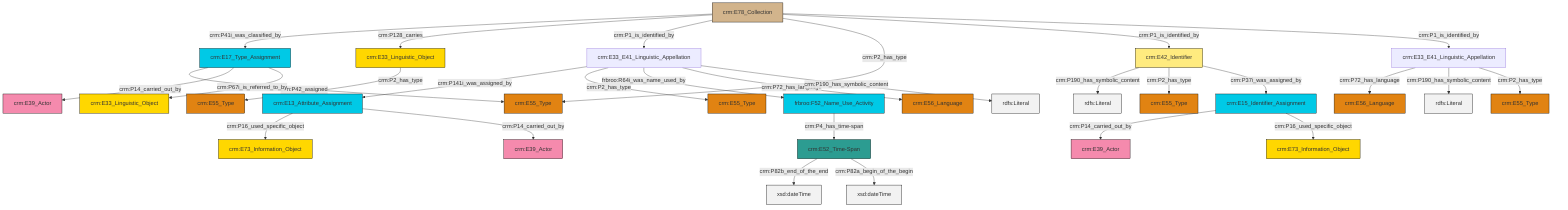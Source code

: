 graph TD
classDef Literal fill:#f2f2f2,stroke:#000000;
classDef CRM_Entity fill:#FFFFFF,stroke:#000000;
classDef Temporal_Entity fill:#00C9E6, stroke:#000000;
classDef Type fill:#E18312, stroke:#000000;
classDef Time-Span fill:#2C9C91, stroke:#000000;
classDef Appellation fill:#FFEB7F, stroke:#000000;
classDef Place fill:#008836, stroke:#000000;
classDef Persistent_Item fill:#B266B2, stroke:#000000;
classDef Conceptual_Object fill:#FFD700, stroke:#000000;
classDef Physical_Thing fill:#D2B48C, stroke:#000000;
classDef Actor fill:#f58aad, stroke:#000000;
classDef PC_Classes fill:#4ce600, stroke:#000000;
classDef Multi fill:#cccccc,stroke:#000000;

0["crm:E33_E41_Linguistic_Appellation"]:::Default -->|crm:P72_has_language| 1["crm:E56_Language"]:::Type
2["crm:E17_Type_Assignment"]:::Temporal_Entity -->|crm:P42_assigned| 3["crm:E55_Type"]:::Type
7["crm:E15_Identifier_Assignment"]:::Temporal_Entity -->|crm:P14_carried_out_by| 8["crm:E39_Actor"]:::Actor
9["crm:E78_Collection"]:::Physical_Thing -->|crm:P41i_was_classified_by| 2["crm:E17_Type_Assignment"]:::Temporal_Entity
10["crm:E52_Time-Span"]:::Time-Span -->|crm:P82b_end_of_the_end| 11[xsd:dateTime]:::Literal
12["crm:E33_E41_Linguistic_Appellation"]:::Default -->|crm:P141i_was_assigned_by| 13["crm:E13_Attribute_Assignment"]:::Temporal_Entity
9["crm:E78_Collection"]:::Physical_Thing -->|crm:P128_carries| 14["crm:E33_Linguistic_Object"]:::Conceptual_Object
12["crm:E33_E41_Linguistic_Appellation"]:::Default -->|crm:P2_has_type| 15["crm:E55_Type"]:::Type
0["crm:E33_E41_Linguistic_Appellation"]:::Default -->|crm:P190_has_symbolic_content| 18[rdfs:Literal]:::Literal
2["crm:E17_Type_Assignment"]:::Temporal_Entity -->|crm:P14_carried_out_by| 23["crm:E39_Actor"]:::Actor
12["crm:E33_E41_Linguistic_Appellation"]:::Default -->|frbroo:R64i_was_name_used_by| 21["frbroo:F52_Name_Use_Activity"]:::Temporal_Entity
13["crm:E13_Attribute_Assignment"]:::Temporal_Entity -->|crm:P16_used_specific_object| 16["crm:E73_Information_Object"]:::Conceptual_Object
14["crm:E33_Linguistic_Object"]:::Conceptual_Object -->|crm:P2_has_type| 25["crm:E55_Type"]:::Type
12["crm:E33_E41_Linguistic_Appellation"]:::Default -->|crm:P72_has_language| 29["crm:E56_Language"]:::Type
2["crm:E17_Type_Assignment"]:::Temporal_Entity -->|crm:P67i_is_referred_to_by| 30["crm:E33_Linguistic_Object"]:::Conceptual_Object
9["crm:E78_Collection"]:::Physical_Thing -->|crm:P1_is_identified_by| 12["crm:E33_E41_Linguistic_Appellation"]:::Default
13["crm:E13_Attribute_Assignment"]:::Temporal_Entity -->|crm:P14_carried_out_by| 31["crm:E39_Actor"]:::Actor
9["crm:E78_Collection"]:::Physical_Thing -->|crm:P2_has_type| 3["crm:E55_Type"]:::Type
9["crm:E78_Collection"]:::Physical_Thing -->|crm:P1_is_identified_by| 39["crm:E42_Identifier"]:::Appellation
9["crm:E78_Collection"]:::Physical_Thing -->|crm:P1_is_identified_by| 0["crm:E33_E41_Linguistic_Appellation"]:::Default
10["crm:E52_Time-Span"]:::Time-Span -->|crm:P82a_begin_of_the_begin| 40[xsd:dateTime]:::Literal
7["crm:E15_Identifier_Assignment"]:::Temporal_Entity -->|crm:P16_used_specific_object| 19["crm:E73_Information_Object"]:::Conceptual_Object
39["crm:E42_Identifier"]:::Appellation -->|crm:P190_has_symbolic_content| 44[rdfs:Literal]:::Literal
0["crm:E33_E41_Linguistic_Appellation"]:::Default -->|crm:P2_has_type| 5["crm:E55_Type"]:::Type
21["frbroo:F52_Name_Use_Activity"]:::Temporal_Entity -->|crm:P4_has_time-span| 10["crm:E52_Time-Span"]:::Time-Span
12["crm:E33_E41_Linguistic_Appellation"]:::Default -->|crm:P190_has_symbolic_content| 47[rdfs:Literal]:::Literal
39["crm:E42_Identifier"]:::Appellation -->|crm:P2_has_type| 33["crm:E55_Type"]:::Type
39["crm:E42_Identifier"]:::Appellation -->|crm:P37i_was_assigned_by| 7["crm:E15_Identifier_Assignment"]:::Temporal_Entity